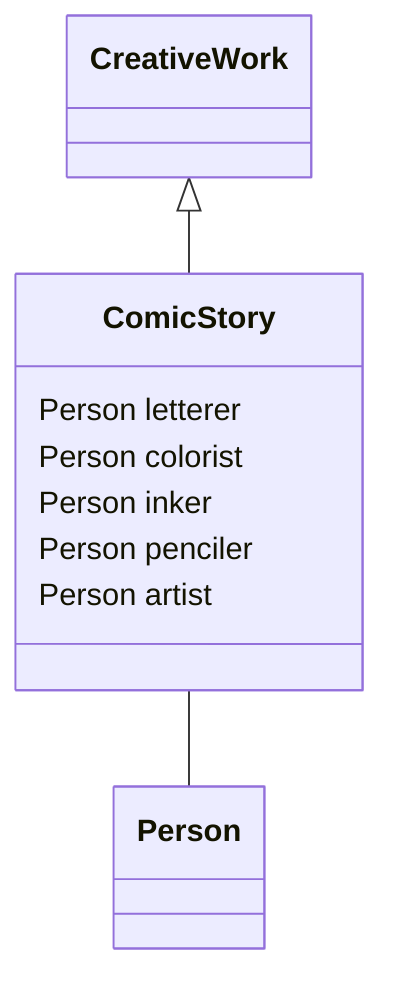 classDiagram
  ComicStory -- Person


CreativeWork <|-- ComicStory
class ComicStory {

  Person letterer
  Person colorist
  Person inker
  Person penciler
  Person artist

}